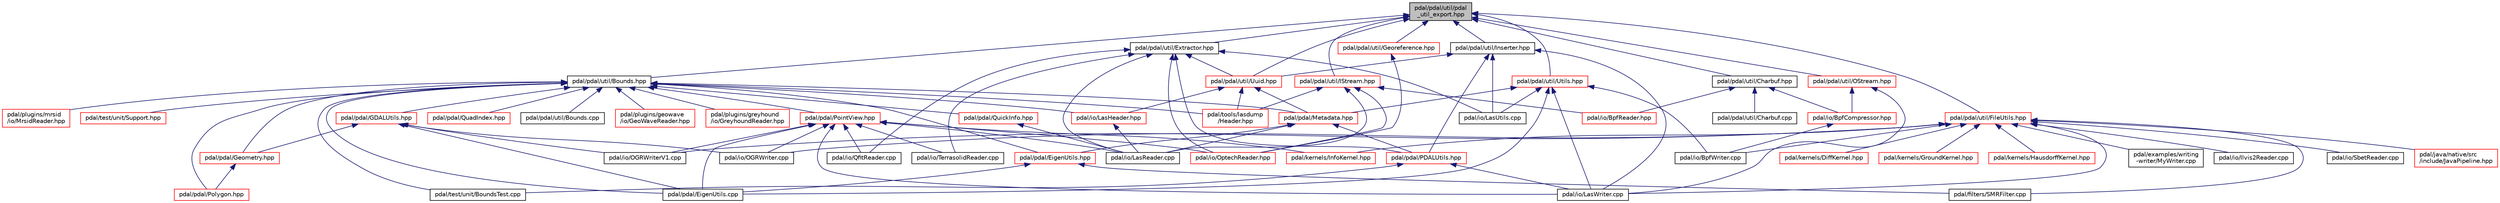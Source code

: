 digraph "pdal/pdal/util/pdal_util_export.hpp"
{
  edge [fontname="Helvetica",fontsize="10",labelfontname="Helvetica",labelfontsize="10"];
  node [fontname="Helvetica",fontsize="10",shape=record];
  Node1 [label="pdal/pdal/util/pdal\l_util_export.hpp",height=0.2,width=0.4,color="black", fillcolor="grey75", style="filled", fontcolor="black"];
  Node1 -> Node2 [dir="back",color="midnightblue",fontsize="10",style="solid",fontname="Helvetica"];
  Node2 [label="pdal/pdal/util/Bounds.hpp",height=0.2,width=0.4,color="black", fillcolor="white", style="filled",URL="$Bounds_8hpp.html"];
  Node2 -> Node3 [dir="back",color="midnightblue",fontsize="10",style="solid",fontname="Helvetica"];
  Node3 [label="pdal/io/LasHeader.hpp",height=0.2,width=0.4,color="red", fillcolor="white", style="filled",URL="$LasHeader_8hpp.html"];
  Node3 -> Node4 [dir="back",color="midnightblue",fontsize="10",style="solid",fontname="Helvetica"];
  Node4 [label="pdal/io/LasReader.cpp",height=0.2,width=0.4,color="black", fillcolor="white", style="filled",URL="$LasReader_8cpp.html"];
  Node2 -> Node5 [dir="back",color="midnightblue",fontsize="10",style="solid",fontname="Helvetica"];
  Node5 [label="pdal/pdal/EigenUtils.cpp",height=0.2,width=0.4,color="black", fillcolor="white", style="filled",URL="$EigenUtils_8cpp.html"];
  Node2 -> Node6 [dir="back",color="midnightblue",fontsize="10",style="solid",fontname="Helvetica"];
  Node6 [label="pdal/pdal/EigenUtils.hpp",height=0.2,width=0.4,color="red", fillcolor="white", style="filled",URL="$EigenUtils_8hpp.html"];
  Node6 -> Node7 [dir="back",color="midnightblue",fontsize="10",style="solid",fontname="Helvetica"];
  Node7 [label="pdal/filters/SMRFilter.cpp",height=0.2,width=0.4,color="black", fillcolor="white", style="filled",URL="$SMRFilter_8cpp.html"];
  Node6 -> Node5 [dir="back",color="midnightblue",fontsize="10",style="solid",fontname="Helvetica"];
  Node2 -> Node8 [dir="back",color="midnightblue",fontsize="10",style="solid",fontname="Helvetica"];
  Node8 [label="pdal/pdal/GDALUtils.hpp",height=0.2,width=0.4,color="red", fillcolor="white", style="filled",URL="$GDALUtils_8hpp.html"];
  Node8 -> Node9 [dir="back",color="midnightblue",fontsize="10",style="solid",fontname="Helvetica"];
  Node9 [label="pdal/io/OGRWriter.cpp",height=0.2,width=0.4,color="black", fillcolor="white", style="filled",URL="$OGRWriter_8cpp.html"];
  Node8 -> Node10 [dir="back",color="midnightblue",fontsize="10",style="solid",fontname="Helvetica"];
  Node10 [label="pdal/io/OGRWriterV1.cpp",height=0.2,width=0.4,color="black", fillcolor="white", style="filled",URL="$OGRWriterV1_8cpp.html"];
  Node8 -> Node5 [dir="back",color="midnightblue",fontsize="10",style="solid",fontname="Helvetica"];
  Node8 -> Node11 [dir="back",color="midnightblue",fontsize="10",style="solid",fontname="Helvetica"];
  Node11 [label="pdal/pdal/Geometry.hpp",height=0.2,width=0.4,color="red", fillcolor="white", style="filled",URL="$Geometry_8hpp.html"];
  Node11 -> Node12 [dir="back",color="midnightblue",fontsize="10",style="solid",fontname="Helvetica"];
  Node12 [label="pdal/pdal/Polygon.hpp",height=0.2,width=0.4,color="red", fillcolor="white", style="filled",URL="$Polygon_8hpp.html"];
  Node2 -> Node11 [dir="back",color="midnightblue",fontsize="10",style="solid",fontname="Helvetica"];
  Node2 -> Node13 [dir="back",color="midnightblue",fontsize="10",style="solid",fontname="Helvetica"];
  Node13 [label="pdal/pdal/Metadata.hpp",height=0.2,width=0.4,color="red", fillcolor="white", style="filled",URL="$Metadata_8hpp.html"];
  Node13 -> Node4 [dir="back",color="midnightblue",fontsize="10",style="solid",fontname="Helvetica"];
  Node13 -> Node6 [dir="back",color="midnightblue",fontsize="10",style="solid",fontname="Helvetica"];
  Node13 -> Node14 [dir="back",color="midnightblue",fontsize="10",style="solid",fontname="Helvetica"];
  Node14 [label="pdal/pdal/PDALUtils.hpp",height=0.2,width=0.4,color="red", fillcolor="white", style="filled",URL="$PDALUtils_8hpp.html"];
  Node14 -> Node15 [dir="back",color="midnightblue",fontsize="10",style="solid",fontname="Helvetica"];
  Node15 [label="pdal/io/LasWriter.cpp",height=0.2,width=0.4,color="black", fillcolor="white", style="filled",URL="$LasWriter_8cpp.html"];
  Node14 -> Node16 [dir="back",color="midnightblue",fontsize="10",style="solid",fontname="Helvetica"];
  Node16 [label="pdal/test/unit/BoundsTest.cpp",height=0.2,width=0.4,color="black", fillcolor="white", style="filled",URL="$BoundsTest_8cpp.html"];
  Node2 -> Node17 [dir="back",color="midnightblue",fontsize="10",style="solid",fontname="Helvetica"];
  Node17 [label="pdal/pdal/PointView.hpp",height=0.2,width=0.4,color="red", fillcolor="white", style="filled",URL="$PointView_8hpp.html"];
  Node17 -> Node4 [dir="back",color="midnightblue",fontsize="10",style="solid",fontname="Helvetica"];
  Node17 -> Node15 [dir="back",color="midnightblue",fontsize="10",style="solid",fontname="Helvetica"];
  Node17 -> Node9 [dir="back",color="midnightblue",fontsize="10",style="solid",fontname="Helvetica"];
  Node17 -> Node10 [dir="back",color="midnightblue",fontsize="10",style="solid",fontname="Helvetica"];
  Node17 -> Node18 [dir="back",color="midnightblue",fontsize="10",style="solid",fontname="Helvetica"];
  Node18 [label="pdal/io/OptechReader.hpp",height=0.2,width=0.4,color="red", fillcolor="white", style="filled",URL="$OptechReader_8hpp.html"];
  Node17 -> Node19 [dir="back",color="midnightblue",fontsize="10",style="solid",fontname="Helvetica"];
  Node19 [label="pdal/io/QfitReader.cpp",height=0.2,width=0.4,color="black", fillcolor="white", style="filled",URL="$QfitReader_8cpp.html"];
  Node17 -> Node20 [dir="back",color="midnightblue",fontsize="10",style="solid",fontname="Helvetica"];
  Node20 [label="pdal/io/TerrasolidReader.cpp",height=0.2,width=0.4,color="black", fillcolor="white", style="filled",URL="$TerrasolidReader_8cpp.html"];
  Node17 -> Node21 [dir="back",color="midnightblue",fontsize="10",style="solid",fontname="Helvetica"];
  Node21 [label="pdal/kernels/InfoKernel.hpp",height=0.2,width=0.4,color="red", fillcolor="white", style="filled",URL="$InfoKernel_8hpp.html"];
  Node17 -> Node5 [dir="back",color="midnightblue",fontsize="10",style="solid",fontname="Helvetica"];
  Node2 -> Node12 [dir="back",color="midnightblue",fontsize="10",style="solid",fontname="Helvetica"];
  Node2 -> Node22 [dir="back",color="midnightblue",fontsize="10",style="solid",fontname="Helvetica"];
  Node22 [label="pdal/pdal/QuadIndex.hpp",height=0.2,width=0.4,color="red", fillcolor="white", style="filled",URL="$QuadIndex_8hpp.html"];
  Node2 -> Node23 [dir="back",color="midnightblue",fontsize="10",style="solid",fontname="Helvetica"];
  Node23 [label="pdal/pdal/QuickInfo.hpp",height=0.2,width=0.4,color="red", fillcolor="white", style="filled",URL="$QuickInfo_8hpp.html"];
  Node23 -> Node4 [dir="back",color="midnightblue",fontsize="10",style="solid",fontname="Helvetica"];
  Node2 -> Node24 [dir="back",color="midnightblue",fontsize="10",style="solid",fontname="Helvetica"];
  Node24 [label="pdal/pdal/util/Bounds.cpp",height=0.2,width=0.4,color="black", fillcolor="white", style="filled",URL="$Bounds_8cpp.html"];
  Node2 -> Node25 [dir="back",color="midnightblue",fontsize="10",style="solid",fontname="Helvetica"];
  Node25 [label="pdal/plugins/geowave\l/io/GeoWaveReader.hpp",height=0.2,width=0.4,color="red", fillcolor="white", style="filled",URL="$GeoWaveReader_8hpp.html"];
  Node2 -> Node26 [dir="back",color="midnightblue",fontsize="10",style="solid",fontname="Helvetica"];
  Node26 [label="pdal/plugins/greyhound\l/io/GreyhoundReader.hpp",height=0.2,width=0.4,color="red", fillcolor="white", style="filled",URL="$GreyhoundReader_8hpp.html"];
  Node2 -> Node27 [dir="back",color="midnightblue",fontsize="10",style="solid",fontname="Helvetica"];
  Node27 [label="pdal/plugins/mrsid\l/io/MrsidReader.hpp",height=0.2,width=0.4,color="red", fillcolor="white", style="filled",URL="$MrsidReader_8hpp.html"];
  Node2 -> Node16 [dir="back",color="midnightblue",fontsize="10",style="solid",fontname="Helvetica"];
  Node2 -> Node28 [dir="back",color="midnightblue",fontsize="10",style="solid",fontname="Helvetica"];
  Node28 [label="pdal/test/unit/Support.hpp",height=0.2,width=0.4,color="red", fillcolor="white", style="filled",URL="$Support_8hpp.html"];
  Node2 -> Node29 [dir="back",color="midnightblue",fontsize="10",style="solid",fontname="Helvetica"];
  Node29 [label="pdal/tools/lasdump\l/Header.hpp",height=0.2,width=0.4,color="red", fillcolor="white", style="filled",URL="$Header_8hpp.html"];
  Node1 -> Node30 [dir="back",color="midnightblue",fontsize="10",style="solid",fontname="Helvetica"];
  Node30 [label="pdal/pdal/util/Charbuf.hpp",height=0.2,width=0.4,color="black", fillcolor="white", style="filled",URL="$Charbuf_8hpp.html"];
  Node30 -> Node31 [dir="back",color="midnightblue",fontsize="10",style="solid",fontname="Helvetica"];
  Node31 [label="pdal/io/BpfCompressor.hpp",height=0.2,width=0.4,color="red", fillcolor="white", style="filled",URL="$BpfCompressor_8hpp.html"];
  Node31 -> Node32 [dir="back",color="midnightblue",fontsize="10",style="solid",fontname="Helvetica"];
  Node32 [label="pdal/io/BpfWriter.cpp",height=0.2,width=0.4,color="black", fillcolor="white", style="filled",URL="$BpfWriter_8cpp.html"];
  Node30 -> Node33 [dir="back",color="midnightblue",fontsize="10",style="solid",fontname="Helvetica"];
  Node33 [label="pdal/io/BpfReader.hpp",height=0.2,width=0.4,color="red", fillcolor="white", style="filled",URL="$BpfReader_8hpp.html"];
  Node30 -> Node34 [dir="back",color="midnightblue",fontsize="10",style="solid",fontname="Helvetica"];
  Node34 [label="pdal/pdal/util/Charbuf.cpp",height=0.2,width=0.4,color="black", fillcolor="white", style="filled",URL="$Charbuf_8cpp.html"];
  Node1 -> Node35 [dir="back",color="midnightblue",fontsize="10",style="solid",fontname="Helvetica"];
  Node35 [label="pdal/pdal/util/Extractor.hpp",height=0.2,width=0.4,color="black", fillcolor="white", style="filled",URL="$Extractor_8hpp.html"];
  Node35 -> Node4 [dir="back",color="midnightblue",fontsize="10",style="solid",fontname="Helvetica"];
  Node35 -> Node36 [dir="back",color="midnightblue",fontsize="10",style="solid",fontname="Helvetica"];
  Node36 [label="pdal/io/LasUtils.cpp",height=0.2,width=0.4,color="black", fillcolor="white", style="filled",URL="$LasUtils_8cpp.html"];
  Node35 -> Node18 [dir="back",color="midnightblue",fontsize="10",style="solid",fontname="Helvetica"];
  Node35 -> Node19 [dir="back",color="midnightblue",fontsize="10",style="solid",fontname="Helvetica"];
  Node35 -> Node20 [dir="back",color="midnightblue",fontsize="10",style="solid",fontname="Helvetica"];
  Node35 -> Node14 [dir="back",color="midnightblue",fontsize="10",style="solid",fontname="Helvetica"];
  Node35 -> Node37 [dir="back",color="midnightblue",fontsize="10",style="solid",fontname="Helvetica"];
  Node37 [label="pdal/pdal/util/Uuid.hpp",height=0.2,width=0.4,color="red", fillcolor="white", style="filled",URL="$Uuid_8hpp.html"];
  Node37 -> Node3 [dir="back",color="midnightblue",fontsize="10",style="solid",fontname="Helvetica"];
  Node37 -> Node13 [dir="back",color="midnightblue",fontsize="10",style="solid",fontname="Helvetica"];
  Node37 -> Node29 [dir="back",color="midnightblue",fontsize="10",style="solid",fontname="Helvetica"];
  Node1 -> Node38 [dir="back",color="midnightblue",fontsize="10",style="solid",fontname="Helvetica"];
  Node38 [label="pdal/pdal/util/FileUtils.hpp",height=0.2,width=0.4,color="red", fillcolor="white", style="filled",URL="$FileUtils_8hpp.html"];
  Node38 -> Node39 [dir="back",color="midnightblue",fontsize="10",style="solid",fontname="Helvetica"];
  Node39 [label="pdal/examples/writing\l-writer/MyWriter.cpp",height=0.2,width=0.4,color="black", fillcolor="white", style="filled",URL="$MyWriter_8cpp.html"];
  Node38 -> Node7 [dir="back",color="midnightblue",fontsize="10",style="solid",fontname="Helvetica"];
  Node38 -> Node32 [dir="back",color="midnightblue",fontsize="10",style="solid",fontname="Helvetica"];
  Node38 -> Node40 [dir="back",color="midnightblue",fontsize="10",style="solid",fontname="Helvetica"];
  Node40 [label="pdal/io/Ilvis2Reader.cpp",height=0.2,width=0.4,color="black", fillcolor="white", style="filled",URL="$Ilvis2Reader_8cpp.html"];
  Node38 -> Node15 [dir="back",color="midnightblue",fontsize="10",style="solid",fontname="Helvetica"];
  Node38 -> Node9 [dir="back",color="midnightblue",fontsize="10",style="solid",fontname="Helvetica"];
  Node38 -> Node10 [dir="back",color="midnightblue",fontsize="10",style="solid",fontname="Helvetica"];
  Node38 -> Node41 [dir="back",color="midnightblue",fontsize="10",style="solid",fontname="Helvetica"];
  Node41 [label="pdal/io/SbetReader.cpp",height=0.2,width=0.4,color="black", fillcolor="white", style="filled",URL="$SbetReader_8cpp.html"];
  Node38 -> Node42 [dir="back",color="midnightblue",fontsize="10",style="solid",fontname="Helvetica"];
  Node42 [label="pdal/java/native/src\l/include/JavaPipeline.hpp",height=0.2,width=0.4,color="red", fillcolor="white", style="filled",URL="$JavaPipeline_8hpp.html"];
  Node38 -> Node43 [dir="back",color="midnightblue",fontsize="10",style="solid",fontname="Helvetica"];
  Node43 [label="pdal/kernels/DiffKernel.hpp",height=0.2,width=0.4,color="red", fillcolor="white", style="filled",URL="$DiffKernel_8hpp.html"];
  Node38 -> Node44 [dir="back",color="midnightblue",fontsize="10",style="solid",fontname="Helvetica"];
  Node44 [label="pdal/kernels/GroundKernel.hpp",height=0.2,width=0.4,color="red", fillcolor="white", style="filled",URL="$GroundKernel_8hpp.html"];
  Node38 -> Node45 [dir="back",color="midnightblue",fontsize="10",style="solid",fontname="Helvetica"];
  Node45 [label="pdal/kernels/HausdorffKernel.hpp",height=0.2,width=0.4,color="red", fillcolor="white", style="filled",URL="$HausdorffKernel_8hpp.html"];
  Node38 -> Node21 [dir="back",color="midnightblue",fontsize="10",style="solid",fontname="Helvetica"];
  Node1 -> Node46 [dir="back",color="midnightblue",fontsize="10",style="solid",fontname="Helvetica"];
  Node46 [label="pdal/pdal/util/Georeference.hpp",height=0.2,width=0.4,color="red", fillcolor="white", style="filled",URL="$Georeference_8hpp.html"];
  Node46 -> Node18 [dir="back",color="midnightblue",fontsize="10",style="solid",fontname="Helvetica"];
  Node1 -> Node47 [dir="back",color="midnightblue",fontsize="10",style="solid",fontname="Helvetica"];
  Node47 [label="pdal/pdal/util/Inserter.hpp",height=0.2,width=0.4,color="black", fillcolor="white", style="filled",URL="$Inserter_8hpp.html"];
  Node47 -> Node36 [dir="back",color="midnightblue",fontsize="10",style="solid",fontname="Helvetica"];
  Node47 -> Node15 [dir="back",color="midnightblue",fontsize="10",style="solid",fontname="Helvetica"];
  Node47 -> Node14 [dir="back",color="midnightblue",fontsize="10",style="solid",fontname="Helvetica"];
  Node47 -> Node37 [dir="back",color="midnightblue",fontsize="10",style="solid",fontname="Helvetica"];
  Node1 -> Node48 [dir="back",color="midnightblue",fontsize="10",style="solid",fontname="Helvetica"];
  Node48 [label="pdal/pdal/util/IStream.hpp",height=0.2,width=0.4,color="red", fillcolor="white", style="filled",URL="$IStream_8hpp.html"];
  Node48 -> Node33 [dir="back",color="midnightblue",fontsize="10",style="solid",fontname="Helvetica"];
  Node48 -> Node4 [dir="back",color="midnightblue",fontsize="10",style="solid",fontname="Helvetica"];
  Node48 -> Node18 [dir="back",color="midnightblue",fontsize="10",style="solid",fontname="Helvetica"];
  Node48 -> Node29 [dir="back",color="midnightblue",fontsize="10",style="solid",fontname="Helvetica"];
  Node1 -> Node49 [dir="back",color="midnightblue",fontsize="10",style="solid",fontname="Helvetica"];
  Node49 [label="pdal/pdal/util/OStream.hpp",height=0.2,width=0.4,color="red", fillcolor="white", style="filled",URL="$OStream_8hpp.html"];
  Node49 -> Node31 [dir="back",color="midnightblue",fontsize="10",style="solid",fontname="Helvetica"];
  Node49 -> Node15 [dir="back",color="midnightblue",fontsize="10",style="solid",fontname="Helvetica"];
  Node1 -> Node50 [dir="back",color="midnightblue",fontsize="10",style="solid",fontname="Helvetica"];
  Node50 [label="pdal/pdal/util/Utils.hpp",height=0.2,width=0.4,color="red", fillcolor="white", style="filled",URL="$Utils_8hpp.html"];
  Node50 -> Node32 [dir="back",color="midnightblue",fontsize="10",style="solid",fontname="Helvetica"];
  Node50 -> Node36 [dir="back",color="midnightblue",fontsize="10",style="solid",fontname="Helvetica"];
  Node50 -> Node15 [dir="back",color="midnightblue",fontsize="10",style="solid",fontname="Helvetica"];
  Node50 -> Node5 [dir="back",color="midnightblue",fontsize="10",style="solid",fontname="Helvetica"];
  Node50 -> Node13 [dir="back",color="midnightblue",fontsize="10",style="solid",fontname="Helvetica"];
  Node1 -> Node37 [dir="back",color="midnightblue",fontsize="10",style="solid",fontname="Helvetica"];
}
